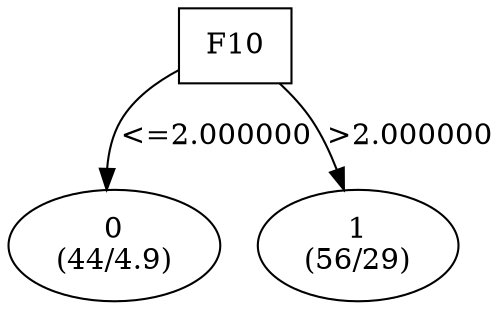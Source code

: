 digraph YaDT {
n0 [ shape=box, label="F10\n"]
n0 -> n1 [label="<=2.000000"]
n1 [ shape=ellipse, label="0\n(44/4.9)"]
n0 -> n2 [label=">2.000000"]
n2 [ shape=ellipse, label="1\n(56/29)"]
}
